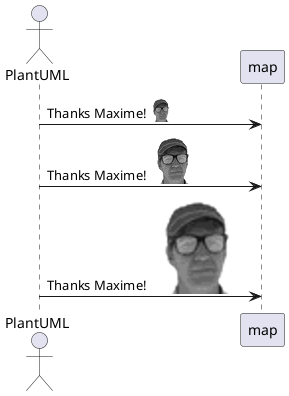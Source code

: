 {
  "sha1": "puahh2nwkgerr4bedx9bqynkgat3z4e",
  "insertion": {
    "when": "2024-06-04T17:28:41.713Z",
    "user": "plantuml@gmail.com"
  }
}
@startuml
sprite $maxime [48x48/16z] {
nLRPjjiW34niWrRy_vzR3SA-QGrftwhZ91myaaOB8g_NVv3jA9NA-z_0EwivH8Nslu4F4dExn8sFhwR5_OQcdjVNajTnMrOLY6AvhU3lWGLG5KfOcgqKsBIZ
zVAXNSDiJcZp3tJOzzPQRCKEBym7V31IWDi9QSPQPdWDd2UwdIt5FPHSQ9PBJ-iQjXrFIWkDnfC8n1XmCQ1lE9RjdAHeixJ-YHqEeZkU-AFZPS17ZNCPyJpx
wD01RpTSTPHQ_OdVOpjQpNlEzPQisuJFhaXFfzF06LXu4fRmglkpURoJwOsc7dLgaNWcebehklHFwU4nSK2Ogg2q7OtF9E1tq3crC8Uvm70uEBjoBRMgFviv
2jMirb88JhYPde95A1IRT1nxCmjZ325fQ2Omgw4mwT0zaYcEjs1Cg98qm4Dcze_89YidchW9oc49PtisQ8apIA85qLOovJoBo1OBrubz4I9Ll5K7c_I0yn1X
FFiJvowCvP71kUrFL1VHJmuCQQzcsE-MUvP8ydSsjGhc7_0XeeJ2GRMhyJORcwXDQen9WbOEfw4mdG_zJRBG35SoA9eEqNTt3P7V93OM4wucdZDA7j-nivgu
r1KoHEvJD3X5LCjxXOVzwpZsp59PJkZamqbya5hI1w5F_aEehY-oEu3B1rI_N4aa7tm6dBxSaqLwQlWJNxzSU5NuLhZeyzh-bkr57y6Ysaiy6zzDCIHSdQk0
tsgNKRfEFl2wkd_b1t-R3xpD_nPiDVdyA6GTpXXBTub_0G00
}

actor PlantUML
PlantUML -> map : Thanks Maxime! <$maxime{scale=0.5}>
PlantUML -> map : Thanks Maxime! <$maxime>
PlantUML -> map : Thanks Maxime! <$maxime{scale=2}>
@enduml
